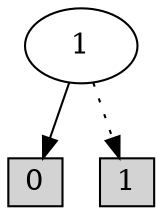 digraph G {
0 [shape=box, label="0", style=filled, shape=box, height=0.3, width=0.3];
1 [shape=box, label="1", style=filled, shape=box, height=0.3, width=0.3];
5 [label="1"];
5 -> 1 [style=dotted];
5 -> 0 [style=filled];
}
